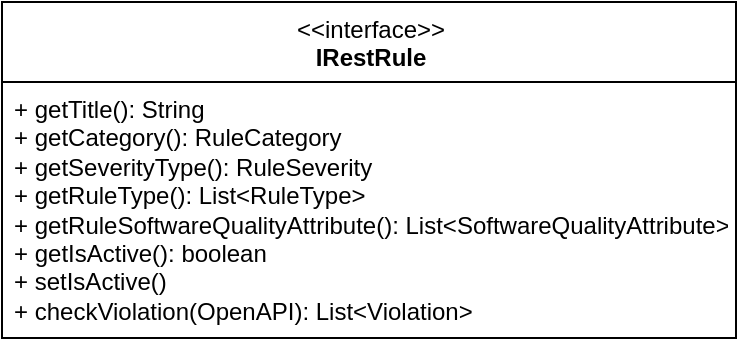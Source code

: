<mxfile version="20.5.3" type="device"><diagram id="Mc5popAZfe1SwWMiDFRR" name="Seite-1"><mxGraphModel dx="1072" dy="103" grid="0" gridSize="10" guides="1" tooltips="1" connect="1" arrows="1" fold="1" page="0" pageScale="1" pageWidth="827" pageHeight="1169" math="0" shadow="0"><root><mxCell id="0"/><mxCell id="1" parent="0"/><mxCell id="3aueZbunToyfFDC4oL2M-10" value="&amp;lt;&amp;lt;interface&amp;gt;&amp;gt;&lt;br&gt;&lt;b&gt;IRestRule&lt;/b&gt;" style="swimlane;fontStyle=0;align=center;verticalAlign=top;childLayout=stackLayout;horizontal=1;startSize=40;horizontalStack=0;resizeParent=1;resizeParentMax=0;resizeLast=0;collapsible=0;marginBottom=0;html=1;" parent="1" vertex="1"><mxGeometry x="-551" y="58" width="367" height="168" as="geometry"/></mxCell><mxCell id="3aueZbunToyfFDC4oL2M-11" value="+ getTitle(): String&lt;br&gt;+ getCategory(): RuleCategory&lt;br&gt;+ getSeverityType(): RuleSeverity&lt;br&gt;+ getRuleType(): List&amp;lt;RuleType&amp;gt;&lt;br&gt;+ getRuleSoftwareQualityAttribute(): List&amp;lt;SoftwareQualityAttribute&amp;gt;&lt;br&gt;+ getIsActive(): boolean&lt;br&gt;+ setIsActive()&lt;br&gt;+ checkViolation(OpenAPI): List&amp;lt;Violation&amp;gt;" style="text;html=1;strokeColor=none;fillColor=none;align=left;verticalAlign=middle;spacingLeft=4;spacingRight=4;overflow=hidden;rotatable=0;points=[[0,0.5],[1,0.5]];portConstraint=eastwest;" parent="3aueZbunToyfFDC4oL2M-10" vertex="1"><mxGeometry y="40" width="367" height="128" as="geometry"/></mxCell></root></mxGraphModel></diagram></mxfile>